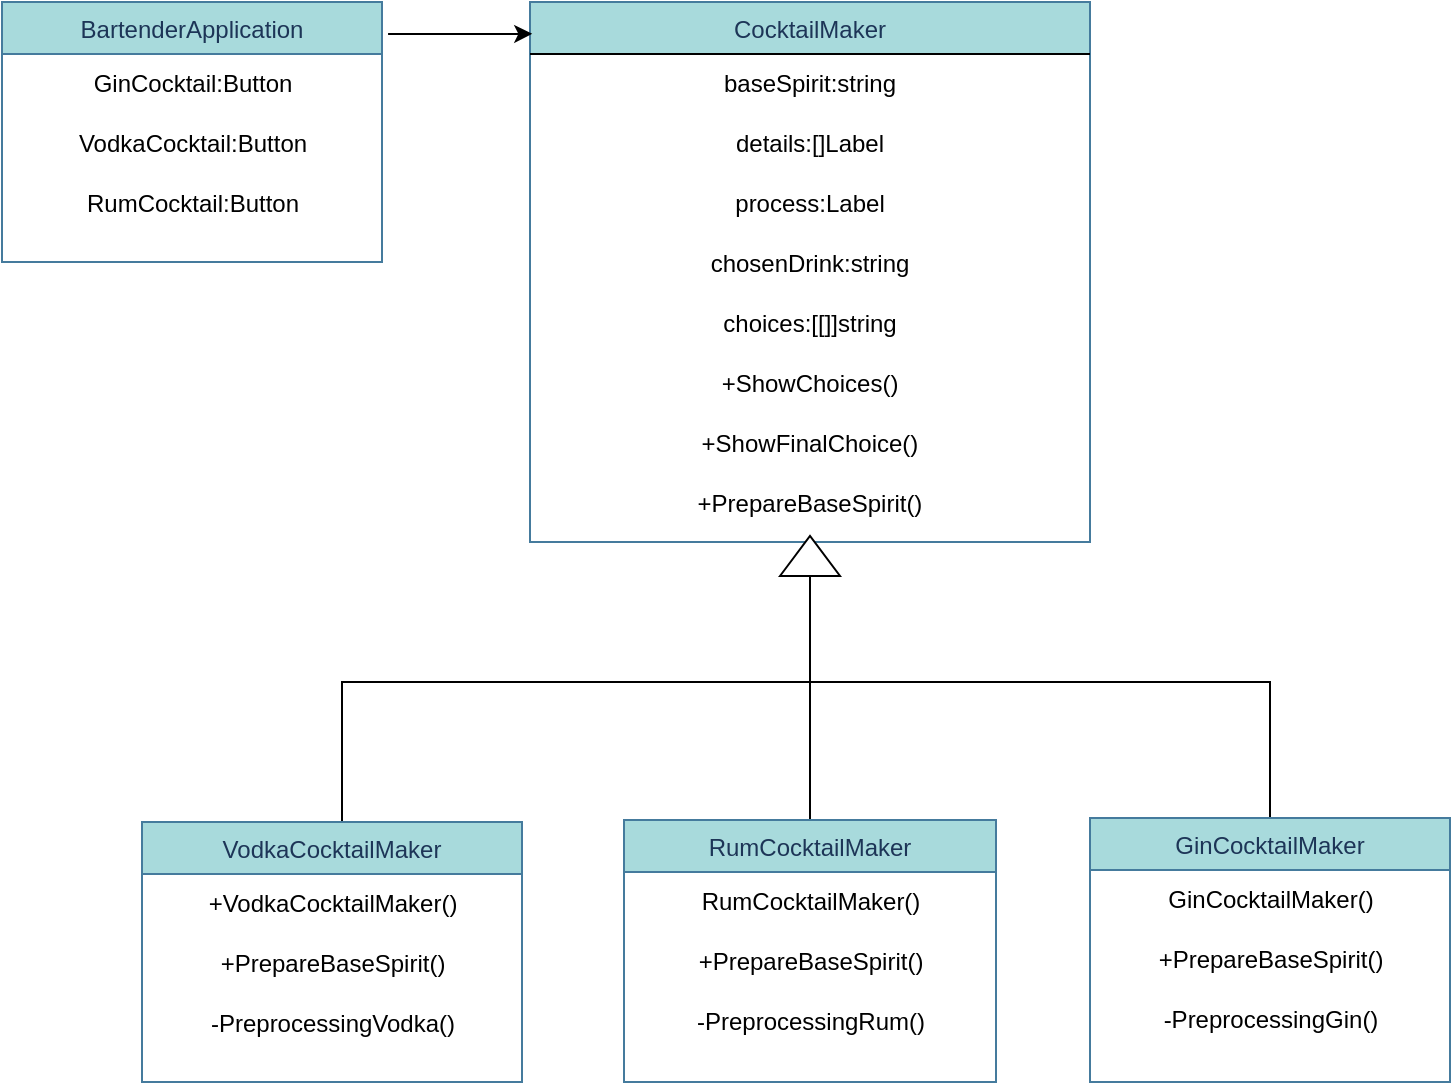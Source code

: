 <mxfile version="22.0.0" type="device">
  <diagram id="C5RBs43oDa-KdzZeNtuy" name="Page-1">
    <mxGraphModel dx="1418" dy="827" grid="1" gridSize="10" guides="1" tooltips="1" connect="1" arrows="1" fold="1" page="1" pageScale="1" pageWidth="827" pageHeight="1169" math="0" shadow="0">
      <root>
        <mxCell id="WIyWlLk6GJQsqaUBKTNV-0" />
        <mxCell id="WIyWlLk6GJQsqaUBKTNV-1" parent="WIyWlLk6GJQsqaUBKTNV-0" />
        <mxCell id="zkfFHV4jXpPFQw0GAbJ--17" value="CocktailMaker" style="swimlane;fontStyle=0;align=center;verticalAlign=top;childLayout=stackLayout;horizontal=1;startSize=26;horizontalStack=0;resizeParent=1;resizeLast=0;collapsible=1;marginBottom=0;rounded=0;shadow=0;strokeWidth=1;labelBackgroundColor=none;fillColor=#A8DADC;strokeColor=#457B9D;fontColor=#1D3557;" parent="WIyWlLk6GJQsqaUBKTNV-1" vertex="1">
          <mxGeometry x="274" y="90" width="280" height="270" as="geometry">
            <mxRectangle x="520" y="60" width="160" height="26" as="alternateBounds" />
          </mxGeometry>
        </mxCell>
        <mxCell id="8JnACM90oUxKuIHaJPc0-69" value="" style="endArrow=none;html=1;rounded=0;exitX=0;exitY=0;exitDx=0;exitDy=0;entryX=1;entryY=0;entryDx=0;entryDy=0;" parent="zkfFHV4jXpPFQw0GAbJ--17" edge="1">
          <mxGeometry width="50" height="50" relative="1" as="geometry">
            <mxPoint x="-4.547e-13" y="26" as="sourcePoint" />
            <mxPoint x="280" y="26" as="targetPoint" />
          </mxGeometry>
        </mxCell>
        <mxCell id="TJumyqBAnFMUTJz3i-bO-5" value="baseSpirit:string" style="text;html=1;strokeColor=none;fillColor=none;align=center;verticalAlign=middle;whiteSpace=wrap;rounded=0;" parent="zkfFHV4jXpPFQw0GAbJ--17" vertex="1">
          <mxGeometry y="26" width="280" height="30" as="geometry" />
        </mxCell>
        <mxCell id="nZMWuAiauIHnEgIOZT99-7" value="details:[]Label" style="text;html=1;strokeColor=none;fillColor=none;align=center;verticalAlign=middle;whiteSpace=wrap;rounded=0;" parent="zkfFHV4jXpPFQw0GAbJ--17" vertex="1">
          <mxGeometry y="56" width="280" height="30" as="geometry" />
        </mxCell>
        <mxCell id="nZMWuAiauIHnEgIOZT99-0" value="process:Label" style="text;html=1;strokeColor=none;fillColor=none;align=center;verticalAlign=middle;whiteSpace=wrap;rounded=0;" parent="zkfFHV4jXpPFQw0GAbJ--17" vertex="1">
          <mxGeometry y="86" width="280" height="30" as="geometry" />
        </mxCell>
        <mxCell id="nZMWuAiauIHnEgIOZT99-3" value="chosenDrink:string" style="text;html=1;strokeColor=none;fillColor=none;align=center;verticalAlign=middle;whiteSpace=wrap;rounded=0;" parent="zkfFHV4jXpPFQw0GAbJ--17" vertex="1">
          <mxGeometry y="116" width="280" height="30" as="geometry" />
        </mxCell>
        <mxCell id="nZMWuAiauIHnEgIOZT99-4" value="choices:[[]]string" style="text;html=1;strokeColor=none;fillColor=none;align=center;verticalAlign=middle;whiteSpace=wrap;rounded=0;" parent="zkfFHV4jXpPFQw0GAbJ--17" vertex="1">
          <mxGeometry y="146" width="280" height="30" as="geometry" />
        </mxCell>
        <mxCell id="nZMWuAiauIHnEgIOZT99-5" value="+ShowChoices()" style="text;html=1;strokeColor=none;fillColor=none;align=center;verticalAlign=middle;whiteSpace=wrap;rounded=0;" parent="zkfFHV4jXpPFQw0GAbJ--17" vertex="1">
          <mxGeometry y="176" width="280" height="30" as="geometry" />
        </mxCell>
        <mxCell id="hz79E_CcNnDLwDo3qvc--0" value="+ShowFinalChoice()" style="text;html=1;strokeColor=none;fillColor=none;align=center;verticalAlign=middle;whiteSpace=wrap;rounded=0;" parent="zkfFHV4jXpPFQw0GAbJ--17" vertex="1">
          <mxGeometry y="206" width="280" height="30" as="geometry" />
        </mxCell>
        <mxCell id="nZMWuAiauIHnEgIOZT99-6" value="+PrepareBaseSpirit()" style="text;html=1;strokeColor=none;fillColor=none;align=center;verticalAlign=middle;whiteSpace=wrap;rounded=0;" parent="zkfFHV4jXpPFQw0GAbJ--17" vertex="1">
          <mxGeometry y="236" width="280" height="30" as="geometry" />
        </mxCell>
        <mxCell id="nZMWuAiauIHnEgIOZT99-11" style="edgeStyle=orthogonalEdgeStyle;rounded=0;orthogonalLoop=1;jettySize=auto;html=1;entryX=1;entryY=0.5;entryDx=0;entryDy=0;" parent="WIyWlLk6GJQsqaUBKTNV-1" source="8JnACM90oUxKuIHaJPc0-0" target="nZMWuAiauIHnEgIOZT99-15" edge="1">
          <mxGeometry relative="1" as="geometry">
            <Array as="points">
              <mxPoint x="180" y="430" />
              <mxPoint x="414" y="430" />
            </Array>
          </mxGeometry>
        </mxCell>
        <mxCell id="8JnACM90oUxKuIHaJPc0-0" value="VodkaCocktailMaker" style="swimlane;fontStyle=0;align=center;verticalAlign=top;childLayout=stackLayout;horizontal=1;startSize=26;horizontalStack=0;resizeParent=1;resizeLast=0;collapsible=1;marginBottom=0;rounded=0;shadow=0;strokeWidth=1;labelBackgroundColor=none;fillColor=#A8DADC;strokeColor=#457B9D;fontColor=#1D3557;" parent="WIyWlLk6GJQsqaUBKTNV-1" vertex="1">
          <mxGeometry x="80" y="500" width="190" height="130" as="geometry">
            <mxRectangle x="520" y="60" width="160" height="26" as="alternateBounds" />
          </mxGeometry>
        </mxCell>
        <mxCell id="hz79E_CcNnDLwDo3qvc--1" value="+VodkaCocktailMaker()" style="text;html=1;align=center;verticalAlign=middle;resizable=0;points=[];autosize=1;strokeColor=none;fillColor=none;" parent="8JnACM90oUxKuIHaJPc0-0" vertex="1">
          <mxGeometry y="26" width="190" height="30" as="geometry" />
        </mxCell>
        <mxCell id="hz79E_CcNnDLwDo3qvc--5" value="+PrepareBaseSpirit()" style="text;html=1;align=center;verticalAlign=middle;resizable=0;points=[];autosize=1;strokeColor=none;fillColor=none;" parent="8JnACM90oUxKuIHaJPc0-0" vertex="1">
          <mxGeometry y="56" width="190" height="30" as="geometry" />
        </mxCell>
        <mxCell id="hz79E_CcNnDLwDo3qvc--6" value="-PreprocessingVodka()" style="text;html=1;align=center;verticalAlign=middle;resizable=0;points=[];autosize=1;strokeColor=none;fillColor=none;" parent="8JnACM90oUxKuIHaJPc0-0" vertex="1">
          <mxGeometry y="86" width="190" height="30" as="geometry" />
        </mxCell>
        <mxCell id="nZMWuAiauIHnEgIOZT99-14" style="edgeStyle=orthogonalEdgeStyle;rounded=0;orthogonalLoop=1;jettySize=auto;html=1;entryX=1;entryY=0.5;entryDx=0;entryDy=0;" parent="WIyWlLk6GJQsqaUBKTNV-1" source="8JnACM90oUxKuIHaJPc0-3" target="nZMWuAiauIHnEgIOZT99-15" edge="1">
          <mxGeometry relative="1" as="geometry">
            <Array as="points">
              <mxPoint x="644" y="430" />
              <mxPoint x="414" y="430" />
            </Array>
          </mxGeometry>
        </mxCell>
        <mxCell id="8JnACM90oUxKuIHaJPc0-3" value="GinCocktailMaker" style="swimlane;fontStyle=0;align=center;verticalAlign=top;childLayout=stackLayout;horizontal=1;startSize=26;horizontalStack=0;resizeParent=1;resizeLast=0;collapsible=1;marginBottom=0;rounded=0;shadow=0;strokeWidth=1;labelBackgroundColor=none;fillColor=#A8DADC;strokeColor=#457B9D;fontColor=#1D3557;" parent="WIyWlLk6GJQsqaUBKTNV-1" vertex="1">
          <mxGeometry x="554" y="498" width="180" height="132" as="geometry">
            <mxRectangle x="520" y="60" width="160" height="26" as="alternateBounds" />
          </mxGeometry>
        </mxCell>
        <mxCell id="hz79E_CcNnDLwDo3qvc--4" value="GinCocktailMaker()" style="text;html=1;align=center;verticalAlign=middle;resizable=0;points=[];autosize=1;strokeColor=none;fillColor=none;" parent="8JnACM90oUxKuIHaJPc0-3" vertex="1">
          <mxGeometry y="26" width="180" height="30" as="geometry" />
        </mxCell>
        <mxCell id="hz79E_CcNnDLwDo3qvc--9" value="+PrepareBaseSpirit()" style="text;html=1;align=center;verticalAlign=middle;resizable=0;points=[];autosize=1;strokeColor=none;fillColor=none;" parent="8JnACM90oUxKuIHaJPc0-3" vertex="1">
          <mxGeometry y="56" width="180" height="30" as="geometry" />
        </mxCell>
        <mxCell id="hz79E_CcNnDLwDo3qvc--10" value="-PreprocessingGin()" style="text;html=1;align=center;verticalAlign=middle;resizable=0;points=[];autosize=1;strokeColor=none;fillColor=none;" parent="8JnACM90oUxKuIHaJPc0-3" vertex="1">
          <mxGeometry y="86" width="180" height="30" as="geometry" />
        </mxCell>
        <mxCell id="nZMWuAiauIHnEgIOZT99-12" style="edgeStyle=orthogonalEdgeStyle;rounded=0;orthogonalLoop=1;jettySize=auto;html=1;entryX=1;entryY=0.5;entryDx=0;entryDy=0;" parent="WIyWlLk6GJQsqaUBKTNV-1" source="TJumyqBAnFMUTJz3i-bO-1" target="nZMWuAiauIHnEgIOZT99-15" edge="1">
          <mxGeometry relative="1" as="geometry">
            <mxPoint x="414" y="430" as="targetPoint" />
            <Array as="points">
              <mxPoint x="414" y="430" />
              <mxPoint x="414" y="430" />
            </Array>
          </mxGeometry>
        </mxCell>
        <mxCell id="TJumyqBAnFMUTJz3i-bO-1" value="RumCocktailMaker" style="swimlane;fontStyle=0;align=center;verticalAlign=top;childLayout=stackLayout;horizontal=1;startSize=26;horizontalStack=0;resizeParent=1;resizeLast=0;collapsible=1;marginBottom=0;rounded=0;shadow=0;strokeWidth=1;labelBackgroundColor=none;fillColor=#A8DADC;strokeColor=#457B9D;fontColor=#1D3557;" parent="WIyWlLk6GJQsqaUBKTNV-1" vertex="1">
          <mxGeometry x="321" y="499" width="186" height="131" as="geometry">
            <mxRectangle x="520" y="60" width="160" height="26" as="alternateBounds" />
          </mxGeometry>
        </mxCell>
        <mxCell id="hz79E_CcNnDLwDo3qvc--2" value="RumCocktailMaker()" style="text;html=1;align=center;verticalAlign=middle;resizable=0;points=[];autosize=1;strokeColor=none;fillColor=none;" parent="TJumyqBAnFMUTJz3i-bO-1" vertex="1">
          <mxGeometry y="26" width="186" height="30" as="geometry" />
        </mxCell>
        <mxCell id="hz79E_CcNnDLwDo3qvc--7" value="+PrepareBaseSpirit()" style="text;html=1;align=center;verticalAlign=middle;resizable=0;points=[];autosize=1;strokeColor=none;fillColor=none;" parent="TJumyqBAnFMUTJz3i-bO-1" vertex="1">
          <mxGeometry y="56" width="186" height="30" as="geometry" />
        </mxCell>
        <mxCell id="hz79E_CcNnDLwDo3qvc--8" value="-PreprocessingRum()" style="text;html=1;align=center;verticalAlign=middle;resizable=0;points=[];autosize=1;strokeColor=none;fillColor=none;" parent="TJumyqBAnFMUTJz3i-bO-1" vertex="1">
          <mxGeometry y="86" width="186" height="30" as="geometry" />
        </mxCell>
        <mxCell id="nZMWuAiauIHnEgIOZT99-15" value="" style="triangle;whiteSpace=wrap;html=1;rotation=-90;" parent="WIyWlLk6GJQsqaUBKTNV-1" vertex="1">
          <mxGeometry x="404" y="352" width="20" height="30" as="geometry" />
        </mxCell>
        <mxCell id="Lpq-9IJQjkIOkBJ5V7IU-1" value="BartenderApplication" style="swimlane;fontStyle=0;align=center;verticalAlign=top;childLayout=stackLayout;horizontal=1;startSize=26;horizontalStack=0;resizeParent=1;resizeLast=0;collapsible=1;marginBottom=0;rounded=0;shadow=0;strokeWidth=1;labelBackgroundColor=none;fillColor=#A8DADC;strokeColor=#457B9D;fontColor=#1D3557;" vertex="1" parent="WIyWlLk6GJQsqaUBKTNV-1">
          <mxGeometry x="10" y="90" width="190" height="130" as="geometry">
            <mxRectangle x="520" y="60" width="160" height="26" as="alternateBounds" />
          </mxGeometry>
        </mxCell>
        <mxCell id="Lpq-9IJQjkIOkBJ5V7IU-2" value="GinCocktail:Button" style="text;html=1;align=center;verticalAlign=middle;resizable=0;points=[];autosize=1;strokeColor=none;fillColor=none;" vertex="1" parent="Lpq-9IJQjkIOkBJ5V7IU-1">
          <mxGeometry y="26" width="190" height="30" as="geometry" />
        </mxCell>
        <mxCell id="Lpq-9IJQjkIOkBJ5V7IU-3" value="VodkaCocktail:Button" style="text;html=1;align=center;verticalAlign=middle;resizable=0;points=[];autosize=1;strokeColor=none;fillColor=none;" vertex="1" parent="Lpq-9IJQjkIOkBJ5V7IU-1">
          <mxGeometry y="56" width="190" height="30" as="geometry" />
        </mxCell>
        <mxCell id="Lpq-9IJQjkIOkBJ5V7IU-4" value="RumCocktail:Button" style="text;html=1;align=center;verticalAlign=middle;resizable=0;points=[];autosize=1;strokeColor=none;fillColor=none;" vertex="1" parent="Lpq-9IJQjkIOkBJ5V7IU-1">
          <mxGeometry y="86" width="190" height="30" as="geometry" />
        </mxCell>
        <mxCell id="Lpq-9IJQjkIOkBJ5V7IU-5" style="edgeStyle=orthogonalEdgeStyle;rounded=0;orthogonalLoop=1;jettySize=auto;html=1;entryX=0.004;entryY=0.059;entryDx=0;entryDy=0;entryPerimeter=0;exitX=1.016;exitY=0.123;exitDx=0;exitDy=0;exitPerimeter=0;" edge="1" parent="WIyWlLk6GJQsqaUBKTNV-1" source="Lpq-9IJQjkIOkBJ5V7IU-1" target="zkfFHV4jXpPFQw0GAbJ--17">
          <mxGeometry relative="1" as="geometry" />
        </mxCell>
      </root>
    </mxGraphModel>
  </diagram>
</mxfile>
